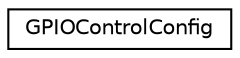 digraph "Gráfico de Hierarquia de Classes"
{
 // LATEX_PDF_SIZE
  edge [fontname="Helvetica",fontsize="10",labelfontname="Helvetica",labelfontsize="10"];
  node [fontname="Helvetica",fontsize="10",shape=record];
  rankdir="LR";
  Node0 [label="GPIOControlConfig",height=0.2,width=0.4,color="black", fillcolor="white", style="filled",URL="$structGPIOControlConfig.html",tooltip=" "];
}
